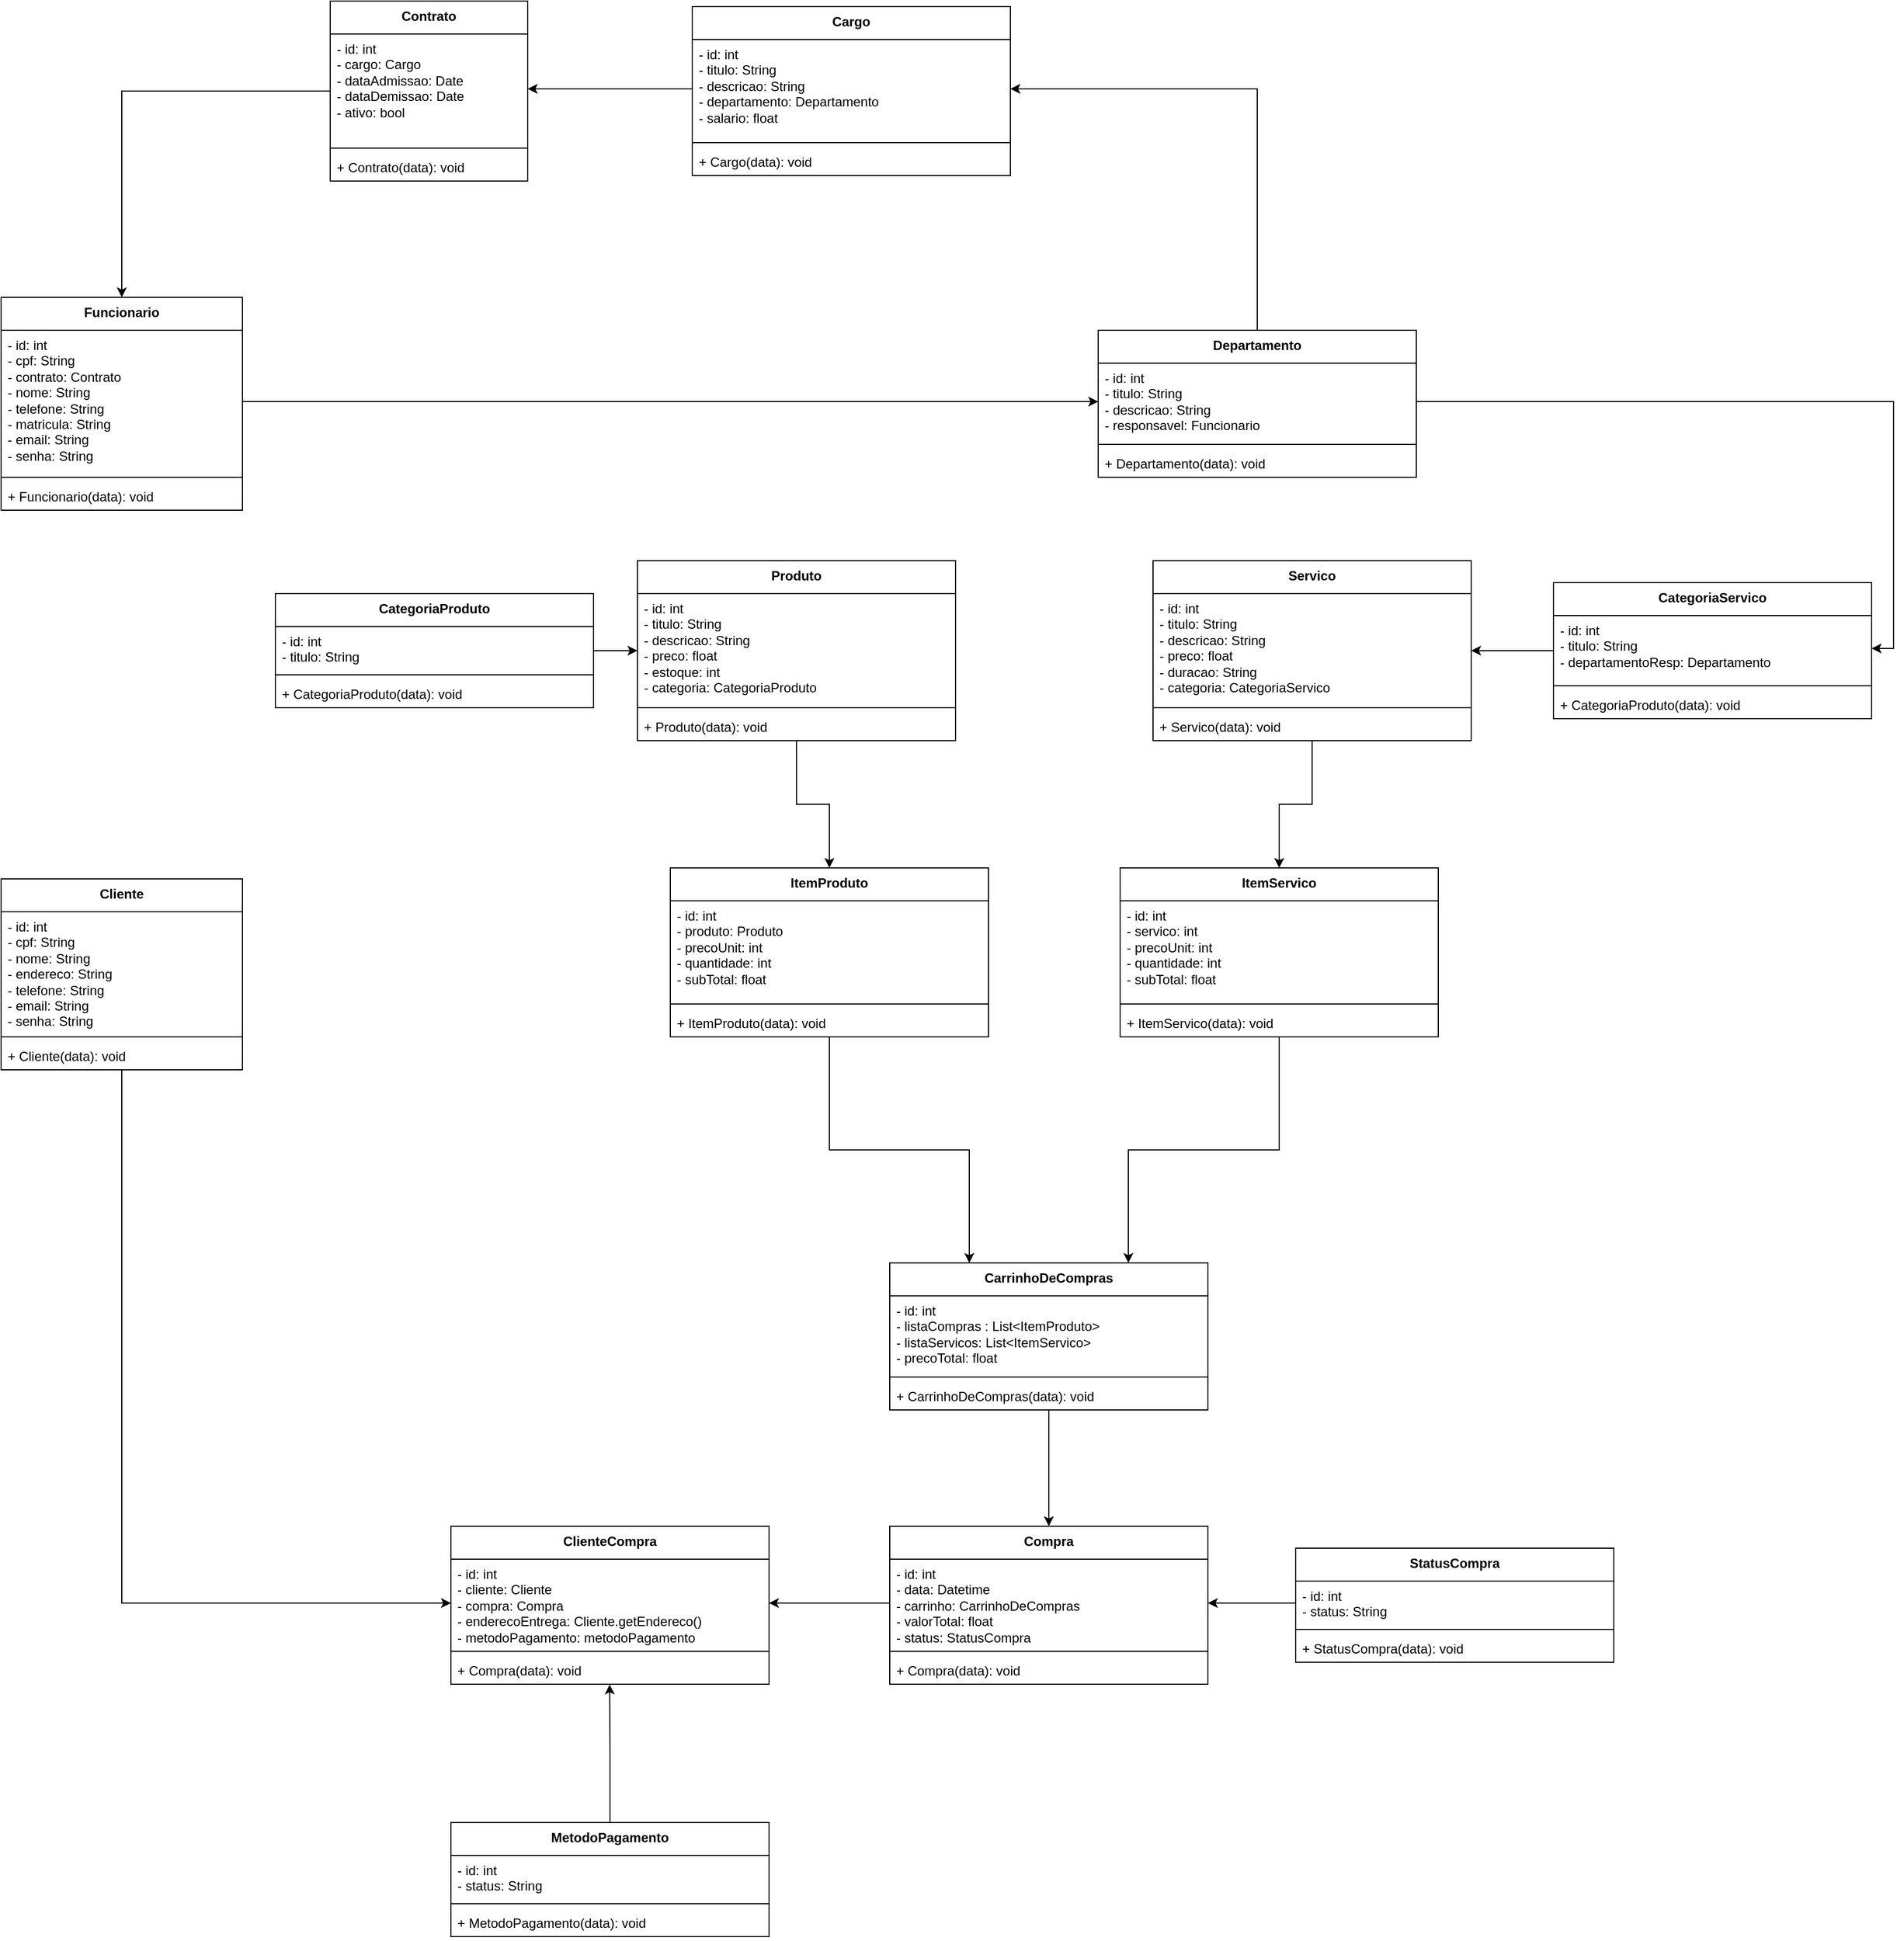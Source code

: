 <mxfile version="22.0.8" type="github">
  <diagram name="Page-1" id="0HX2dnRqEhf8P0ovfNeo">
    <mxGraphModel dx="3585" dy="3075" grid="1" gridSize="10" guides="1" tooltips="1" connect="1" arrows="1" fold="1" page="1" pageScale="1" pageWidth="850" pageHeight="1100" math="0" shadow="0">
      <root>
        <mxCell id="0" />
        <mxCell id="1" parent="0" />
        <mxCell id="rmH-b_gDkZlsQJ7KyMr7-101" style="edgeStyle=orthogonalEdgeStyle;rounded=0;orthogonalLoop=1;jettySize=auto;html=1;entryX=0;entryY=0.5;entryDx=0;entryDy=0;" parent="1" source="rmH-b_gDkZlsQJ7KyMr7-5" target="rmH-b_gDkZlsQJ7KyMr7-80" edge="1">
          <mxGeometry relative="1" as="geometry" />
        </mxCell>
        <mxCell id="rmH-b_gDkZlsQJ7KyMr7-5" value="Cliente" style="swimlane;fontStyle=1;align=center;verticalAlign=top;childLayout=stackLayout;horizontal=1;startSize=30;horizontalStack=0;resizeParent=1;resizeParentMax=0;resizeLast=0;collapsible=1;marginBottom=0;whiteSpace=wrap;html=1;" parent="1" vertex="1">
          <mxGeometry x="420" y="440" width="220" height="174" as="geometry" />
        </mxCell>
        <mxCell id="rmH-b_gDkZlsQJ7KyMr7-6" value="- id: int&lt;br style=&quot;border-color: var(--border-color);&quot;&gt;- cpf: String&lt;br style=&quot;border-color: var(--border-color);&quot;&gt;- nome: String&lt;br&gt;- endereco: String&lt;br style=&quot;border-color: var(--border-color);&quot;&gt;- telefone: String&lt;br style=&quot;border-color: var(--border-color);&quot;&gt;- email: String&lt;br style=&quot;border-color: var(--border-color);&quot;&gt;- senha: String" style="text;strokeColor=none;fillColor=none;align=left;verticalAlign=top;spacingLeft=4;spacingRight=4;overflow=hidden;rotatable=0;points=[[0,0.5],[1,0.5]];portConstraint=eastwest;whiteSpace=wrap;html=1;" parent="rmH-b_gDkZlsQJ7KyMr7-5" vertex="1">
          <mxGeometry y="30" width="220" height="110" as="geometry" />
        </mxCell>
        <mxCell id="rmH-b_gDkZlsQJ7KyMr7-7" value="" style="line;strokeWidth=1;fillColor=none;align=left;verticalAlign=middle;spacingTop=-1;spacingLeft=3;spacingRight=3;rotatable=0;labelPosition=right;points=[];portConstraint=eastwest;strokeColor=inherit;" parent="rmH-b_gDkZlsQJ7KyMr7-5" vertex="1">
          <mxGeometry y="140" width="220" height="8" as="geometry" />
        </mxCell>
        <mxCell id="rmH-b_gDkZlsQJ7KyMr7-8" value="+&amp;nbsp;Cliente(data): void" style="text;strokeColor=none;fillColor=none;align=left;verticalAlign=top;spacingLeft=4;spacingRight=4;overflow=hidden;rotatable=0;points=[[0,0.5],[1,0.5]];portConstraint=eastwest;whiteSpace=wrap;html=1;" parent="rmH-b_gDkZlsQJ7KyMr7-5" vertex="1">
          <mxGeometry y="148" width="220" height="26" as="geometry" />
        </mxCell>
        <mxCell id="rmH-b_gDkZlsQJ7KyMr7-11" value="Funcionario" style="swimlane;fontStyle=1;align=center;verticalAlign=top;childLayout=stackLayout;horizontal=1;startSize=30;horizontalStack=0;resizeParent=1;resizeParentMax=0;resizeLast=0;collapsible=1;marginBottom=0;whiteSpace=wrap;html=1;" parent="1" vertex="1">
          <mxGeometry x="420" y="-90" width="220" height="194" as="geometry" />
        </mxCell>
        <mxCell id="rmH-b_gDkZlsQJ7KyMr7-12" value="- id: int&lt;br&gt;- cpf: String&lt;br&gt;- contrato: Contrato&lt;br style=&quot;border-color: var(--border-color);&quot;&gt;- nome: String&lt;br style=&quot;border-color: var(--border-color);&quot;&gt;- telefone: String&lt;br&gt;- matricula: String&lt;br style=&quot;border-color: var(--border-color);&quot;&gt;- email: String&lt;br style=&quot;border-color: var(--border-color);&quot;&gt;- senha: String" style="text;strokeColor=none;fillColor=none;align=left;verticalAlign=top;spacingLeft=4;spacingRight=4;overflow=hidden;rotatable=0;points=[[0,0.5],[1,0.5]];portConstraint=eastwest;whiteSpace=wrap;html=1;" parent="rmH-b_gDkZlsQJ7KyMr7-11" vertex="1">
          <mxGeometry y="30" width="220" height="130" as="geometry" />
        </mxCell>
        <mxCell id="rmH-b_gDkZlsQJ7KyMr7-13" value="" style="line;strokeWidth=1;fillColor=none;align=left;verticalAlign=middle;spacingTop=-1;spacingLeft=3;spacingRight=3;rotatable=0;labelPosition=right;points=[];portConstraint=eastwest;strokeColor=inherit;" parent="rmH-b_gDkZlsQJ7KyMr7-11" vertex="1">
          <mxGeometry y="160" width="220" height="8" as="geometry" />
        </mxCell>
        <mxCell id="rmH-b_gDkZlsQJ7KyMr7-14" value="+ Funcionario(data): void" style="text;strokeColor=none;fillColor=none;align=left;verticalAlign=top;spacingLeft=4;spacingRight=4;overflow=hidden;rotatable=0;points=[[0,0.5],[1,0.5]];portConstraint=eastwest;whiteSpace=wrap;html=1;" parent="rmH-b_gDkZlsQJ7KyMr7-11" vertex="1">
          <mxGeometry y="168" width="220" height="26" as="geometry" />
        </mxCell>
        <mxCell id="rmH-b_gDkZlsQJ7KyMr7-46" style="edgeStyle=orthogonalEdgeStyle;rounded=0;orthogonalLoop=1;jettySize=auto;html=1;" parent="1" source="rmH-b_gDkZlsQJ7KyMr7-19" target="rmH-b_gDkZlsQJ7KyMr7-27" edge="1">
          <mxGeometry relative="1" as="geometry" />
        </mxCell>
        <mxCell id="rmH-b_gDkZlsQJ7KyMr7-19" value="Produto" style="swimlane;fontStyle=1;align=center;verticalAlign=top;childLayout=stackLayout;horizontal=1;startSize=30;horizontalStack=0;resizeParent=1;resizeParentMax=0;resizeLast=0;collapsible=1;marginBottom=0;whiteSpace=wrap;html=1;" parent="1" vertex="1">
          <mxGeometry x="1000" y="150" width="290" height="164" as="geometry" />
        </mxCell>
        <mxCell id="rmH-b_gDkZlsQJ7KyMr7-20" value="- id: int&lt;br&gt;- titulo: String&lt;br&gt;- descricao: String&lt;br&gt;- preco: float&lt;br&gt;- estoque: int&lt;br&gt;- categoria:&amp;nbsp;CategoriaProduto" style="text;strokeColor=none;fillColor=none;align=left;verticalAlign=top;spacingLeft=4;spacingRight=4;overflow=hidden;rotatable=0;points=[[0,0.5],[1,0.5]];portConstraint=eastwest;whiteSpace=wrap;html=1;" parent="rmH-b_gDkZlsQJ7KyMr7-19" vertex="1">
          <mxGeometry y="30" width="290" height="100" as="geometry" />
        </mxCell>
        <mxCell id="rmH-b_gDkZlsQJ7KyMr7-21" value="" style="line;strokeWidth=1;fillColor=none;align=left;verticalAlign=middle;spacingTop=-1;spacingLeft=3;spacingRight=3;rotatable=0;labelPosition=right;points=[];portConstraint=eastwest;strokeColor=inherit;" parent="rmH-b_gDkZlsQJ7KyMr7-19" vertex="1">
          <mxGeometry y="130" width="290" height="8" as="geometry" />
        </mxCell>
        <mxCell id="rmH-b_gDkZlsQJ7KyMr7-22" value="+ Produto(data): void" style="text;strokeColor=none;fillColor=none;align=left;verticalAlign=top;spacingLeft=4;spacingRight=4;overflow=hidden;rotatable=0;points=[[0,0.5],[1,0.5]];portConstraint=eastwest;whiteSpace=wrap;html=1;" parent="rmH-b_gDkZlsQJ7KyMr7-19" vertex="1">
          <mxGeometry y="138" width="290" height="26" as="geometry" />
        </mxCell>
        <mxCell id="rmH-b_gDkZlsQJ7KyMr7-69" style="edgeStyle=orthogonalEdgeStyle;rounded=0;orthogonalLoop=1;jettySize=auto;html=1;entryX=0.25;entryY=0;entryDx=0;entryDy=0;" parent="1" source="rmH-b_gDkZlsQJ7KyMr7-27" target="rmH-b_gDkZlsQJ7KyMr7-47" edge="1">
          <mxGeometry relative="1" as="geometry" />
        </mxCell>
        <mxCell id="rmH-b_gDkZlsQJ7KyMr7-27" value="ItemProduto" style="swimlane;fontStyle=1;align=center;verticalAlign=top;childLayout=stackLayout;horizontal=1;startSize=30;horizontalStack=0;resizeParent=1;resizeParentMax=0;resizeLast=0;collapsible=1;marginBottom=0;whiteSpace=wrap;html=1;" parent="1" vertex="1">
          <mxGeometry x="1030" y="430" width="290" height="154" as="geometry" />
        </mxCell>
        <mxCell id="rmH-b_gDkZlsQJ7KyMr7-28" value="- id: int&lt;br style=&quot;border-color: var(--border-color);&quot;&gt;- produto:&amp;nbsp;Produto&lt;br style=&quot;border-color: var(--border-color);&quot;&gt;- precoUnit: int&lt;br style=&quot;border-color: var(--border-color);&quot;&gt;- quantidade: int&lt;br style=&quot;border-color: var(--border-color);&quot;&gt;- subTotal: float" style="text;strokeColor=none;fillColor=none;align=left;verticalAlign=top;spacingLeft=4;spacingRight=4;overflow=hidden;rotatable=0;points=[[0,0.5],[1,0.5]];portConstraint=eastwest;whiteSpace=wrap;html=1;" parent="rmH-b_gDkZlsQJ7KyMr7-27" vertex="1">
          <mxGeometry y="30" width="290" height="90" as="geometry" />
        </mxCell>
        <mxCell id="rmH-b_gDkZlsQJ7KyMr7-29" value="" style="line;strokeWidth=1;fillColor=none;align=left;verticalAlign=middle;spacingTop=-1;spacingLeft=3;spacingRight=3;rotatable=0;labelPosition=right;points=[];portConstraint=eastwest;strokeColor=inherit;" parent="rmH-b_gDkZlsQJ7KyMr7-27" vertex="1">
          <mxGeometry y="120" width="290" height="8" as="geometry" />
        </mxCell>
        <mxCell id="rmH-b_gDkZlsQJ7KyMr7-30" value="+ ItemProduto(data): void" style="text;strokeColor=none;fillColor=none;align=left;verticalAlign=top;spacingLeft=4;spacingRight=4;overflow=hidden;rotatable=0;points=[[0,0.5],[1,0.5]];portConstraint=eastwest;whiteSpace=wrap;html=1;" parent="rmH-b_gDkZlsQJ7KyMr7-27" vertex="1">
          <mxGeometry y="128" width="290" height="26" as="geometry" />
        </mxCell>
        <mxCell id="rmH-b_gDkZlsQJ7KyMr7-41" style="edgeStyle=orthogonalEdgeStyle;rounded=0;orthogonalLoop=1;jettySize=auto;html=1;" parent="1" source="rmH-b_gDkZlsQJ7KyMr7-31" target="rmH-b_gDkZlsQJ7KyMr7-19" edge="1">
          <mxGeometry relative="1" as="geometry" />
        </mxCell>
        <mxCell id="rmH-b_gDkZlsQJ7KyMr7-31" value="CategoriaProduto" style="swimlane;fontStyle=1;align=center;verticalAlign=top;childLayout=stackLayout;horizontal=1;startSize=30;horizontalStack=0;resizeParent=1;resizeParentMax=0;resizeLast=0;collapsible=1;marginBottom=0;whiteSpace=wrap;html=1;" parent="1" vertex="1">
          <mxGeometry x="670" y="180" width="290" height="104" as="geometry" />
        </mxCell>
        <mxCell id="rmH-b_gDkZlsQJ7KyMr7-32" value="- id: int&lt;br&gt;- titulo: String" style="text;strokeColor=none;fillColor=none;align=left;verticalAlign=top;spacingLeft=4;spacingRight=4;overflow=hidden;rotatable=0;points=[[0,0.5],[1,0.5]];portConstraint=eastwest;whiteSpace=wrap;html=1;" parent="rmH-b_gDkZlsQJ7KyMr7-31" vertex="1">
          <mxGeometry y="30" width="290" height="40" as="geometry" />
        </mxCell>
        <mxCell id="rmH-b_gDkZlsQJ7KyMr7-33" value="" style="line;strokeWidth=1;fillColor=none;align=left;verticalAlign=middle;spacingTop=-1;spacingLeft=3;spacingRight=3;rotatable=0;labelPosition=right;points=[];portConstraint=eastwest;strokeColor=inherit;" parent="rmH-b_gDkZlsQJ7KyMr7-31" vertex="1">
          <mxGeometry y="70" width="290" height="8" as="geometry" />
        </mxCell>
        <mxCell id="rmH-b_gDkZlsQJ7KyMr7-34" value="+&amp;nbsp;CategoriaProduto(data): void" style="text;strokeColor=none;fillColor=none;align=left;verticalAlign=top;spacingLeft=4;spacingRight=4;overflow=hidden;rotatable=0;points=[[0,0.5],[1,0.5]];portConstraint=eastwest;whiteSpace=wrap;html=1;" parent="rmH-b_gDkZlsQJ7KyMr7-31" vertex="1">
          <mxGeometry y="78" width="290" height="26" as="geometry" />
        </mxCell>
        <mxCell id="rmH-b_gDkZlsQJ7KyMr7-74" style="edgeStyle=orthogonalEdgeStyle;rounded=0;orthogonalLoop=1;jettySize=auto;html=1;entryX=0.5;entryY=0;entryDx=0;entryDy=0;" parent="1" source="rmH-b_gDkZlsQJ7KyMr7-47" target="rmH-b_gDkZlsQJ7KyMr7-70" edge="1">
          <mxGeometry relative="1" as="geometry" />
        </mxCell>
        <mxCell id="rmH-b_gDkZlsQJ7KyMr7-47" value="CarrinhoDeCompras" style="swimlane;fontStyle=1;align=center;verticalAlign=top;childLayout=stackLayout;horizontal=1;startSize=30;horizontalStack=0;resizeParent=1;resizeParentMax=0;resizeLast=0;collapsible=1;marginBottom=0;whiteSpace=wrap;html=1;" parent="1" vertex="1">
          <mxGeometry x="1230" y="790" width="290" height="134" as="geometry" />
        </mxCell>
        <mxCell id="rmH-b_gDkZlsQJ7KyMr7-48" value="- id: int&lt;br style=&quot;border-color: var(--border-color);&quot;&gt;- listaCompras : List&amp;lt;ItemProduto&amp;gt;&lt;br&gt;- listaServicos: List&amp;lt;ItemServico&amp;gt;&lt;br style=&quot;border-color: var(--border-color);&quot;&gt;- precoTotal: float" style="text;strokeColor=none;fillColor=none;align=left;verticalAlign=top;spacingLeft=4;spacingRight=4;overflow=hidden;rotatable=0;points=[[0,0.5],[1,0.5]];portConstraint=eastwest;whiteSpace=wrap;html=1;" parent="rmH-b_gDkZlsQJ7KyMr7-47" vertex="1">
          <mxGeometry y="30" width="290" height="70" as="geometry" />
        </mxCell>
        <mxCell id="rmH-b_gDkZlsQJ7KyMr7-49" value="" style="line;strokeWidth=1;fillColor=none;align=left;verticalAlign=middle;spacingTop=-1;spacingLeft=3;spacingRight=3;rotatable=0;labelPosition=right;points=[];portConstraint=eastwest;strokeColor=inherit;" parent="rmH-b_gDkZlsQJ7KyMr7-47" vertex="1">
          <mxGeometry y="100" width="290" height="8" as="geometry" />
        </mxCell>
        <mxCell id="rmH-b_gDkZlsQJ7KyMr7-50" value="+ CarrinhoDeCompras(data): void" style="text;strokeColor=none;fillColor=none;align=left;verticalAlign=top;spacingLeft=4;spacingRight=4;overflow=hidden;rotatable=0;points=[[0,0.5],[1,0.5]];portConstraint=eastwest;whiteSpace=wrap;html=1;" parent="rmH-b_gDkZlsQJ7KyMr7-47" vertex="1">
          <mxGeometry y="108" width="290" height="26" as="geometry" />
        </mxCell>
        <mxCell id="rmH-b_gDkZlsQJ7KyMr7-64" style="edgeStyle=orthogonalEdgeStyle;rounded=0;orthogonalLoop=1;jettySize=auto;html=1;entryX=0.5;entryY=0;entryDx=0;entryDy=0;" parent="1" source="rmH-b_gDkZlsQJ7KyMr7-51" target="rmH-b_gDkZlsQJ7KyMr7-55" edge="1">
          <mxGeometry relative="1" as="geometry" />
        </mxCell>
        <mxCell id="rmH-b_gDkZlsQJ7KyMr7-51" value="Servico" style="swimlane;fontStyle=1;align=center;verticalAlign=top;childLayout=stackLayout;horizontal=1;startSize=30;horizontalStack=0;resizeParent=1;resizeParentMax=0;resizeLast=0;collapsible=1;marginBottom=0;whiteSpace=wrap;html=1;" parent="1" vertex="1">
          <mxGeometry x="1470" y="150" width="290" height="164" as="geometry" />
        </mxCell>
        <mxCell id="rmH-b_gDkZlsQJ7KyMr7-52" value="- id: int&lt;br&gt;- titulo: String&lt;br&gt;- descricao: String&lt;br&gt;- preco: float&lt;br&gt;- duracao: String&lt;br&gt;-&amp;nbsp;categoria:&amp;nbsp;CategoriaServico" style="text;strokeColor=none;fillColor=none;align=left;verticalAlign=top;spacingLeft=4;spacingRight=4;overflow=hidden;rotatable=0;points=[[0,0.5],[1,0.5]];portConstraint=eastwest;whiteSpace=wrap;html=1;" parent="rmH-b_gDkZlsQJ7KyMr7-51" vertex="1">
          <mxGeometry y="30" width="290" height="100" as="geometry" />
        </mxCell>
        <mxCell id="rmH-b_gDkZlsQJ7KyMr7-53" value="" style="line;strokeWidth=1;fillColor=none;align=left;verticalAlign=middle;spacingTop=-1;spacingLeft=3;spacingRight=3;rotatable=0;labelPosition=right;points=[];portConstraint=eastwest;strokeColor=inherit;" parent="rmH-b_gDkZlsQJ7KyMr7-51" vertex="1">
          <mxGeometry y="130" width="290" height="8" as="geometry" />
        </mxCell>
        <mxCell id="rmH-b_gDkZlsQJ7KyMr7-54" value="+ Servico(data): void" style="text;strokeColor=none;fillColor=none;align=left;verticalAlign=top;spacingLeft=4;spacingRight=4;overflow=hidden;rotatable=0;points=[[0,0.5],[1,0.5]];portConstraint=eastwest;whiteSpace=wrap;html=1;" parent="rmH-b_gDkZlsQJ7KyMr7-51" vertex="1">
          <mxGeometry y="138" width="290" height="26" as="geometry" />
        </mxCell>
        <mxCell id="rmH-b_gDkZlsQJ7KyMr7-67" style="edgeStyle=orthogonalEdgeStyle;rounded=0;orthogonalLoop=1;jettySize=auto;html=1;entryX=0.75;entryY=0;entryDx=0;entryDy=0;" parent="1" source="rmH-b_gDkZlsQJ7KyMr7-55" target="rmH-b_gDkZlsQJ7KyMr7-47" edge="1">
          <mxGeometry relative="1" as="geometry" />
        </mxCell>
        <mxCell id="rmH-b_gDkZlsQJ7KyMr7-55" value="ItemServico" style="swimlane;fontStyle=1;align=center;verticalAlign=top;childLayout=stackLayout;horizontal=1;startSize=30;horizontalStack=0;resizeParent=1;resizeParentMax=0;resizeLast=0;collapsible=1;marginBottom=0;whiteSpace=wrap;html=1;" parent="1" vertex="1">
          <mxGeometry x="1440" y="430" width="290" height="154" as="geometry" />
        </mxCell>
        <mxCell id="rmH-b_gDkZlsQJ7KyMr7-56" value="- id: int&lt;br style=&quot;border-color: var(--border-color);&quot;&gt;- servico: int&lt;br style=&quot;border-color: var(--border-color);&quot;&gt;- precoUnit: int&lt;br style=&quot;border-color: var(--border-color);&quot;&gt;- quantidade: int&lt;br style=&quot;border-color: var(--border-color);&quot;&gt;- subTotal: float" style="text;strokeColor=none;fillColor=none;align=left;verticalAlign=top;spacingLeft=4;spacingRight=4;overflow=hidden;rotatable=0;points=[[0,0.5],[1,0.5]];portConstraint=eastwest;whiteSpace=wrap;html=1;" parent="rmH-b_gDkZlsQJ7KyMr7-55" vertex="1">
          <mxGeometry y="30" width="290" height="90" as="geometry" />
        </mxCell>
        <mxCell id="rmH-b_gDkZlsQJ7KyMr7-57" value="" style="line;strokeWidth=1;fillColor=none;align=left;verticalAlign=middle;spacingTop=-1;spacingLeft=3;spacingRight=3;rotatable=0;labelPosition=right;points=[];portConstraint=eastwest;strokeColor=inherit;" parent="rmH-b_gDkZlsQJ7KyMr7-55" vertex="1">
          <mxGeometry y="120" width="290" height="8" as="geometry" />
        </mxCell>
        <mxCell id="rmH-b_gDkZlsQJ7KyMr7-58" value="+&amp;nbsp;ItemServico(data): void" style="text;strokeColor=none;fillColor=none;align=left;verticalAlign=top;spacingLeft=4;spacingRight=4;overflow=hidden;rotatable=0;points=[[0,0.5],[1,0.5]];portConstraint=eastwest;whiteSpace=wrap;html=1;" parent="rmH-b_gDkZlsQJ7KyMr7-55" vertex="1">
          <mxGeometry y="128" width="290" height="26" as="geometry" />
        </mxCell>
        <mxCell id="rmH-b_gDkZlsQJ7KyMr7-63" style="edgeStyle=orthogonalEdgeStyle;rounded=0;orthogonalLoop=1;jettySize=auto;html=1;" parent="1" source="rmH-b_gDkZlsQJ7KyMr7-59" target="rmH-b_gDkZlsQJ7KyMr7-51" edge="1">
          <mxGeometry relative="1" as="geometry" />
        </mxCell>
        <mxCell id="rmH-b_gDkZlsQJ7KyMr7-59" value="CategoriaServico" style="swimlane;fontStyle=1;align=center;verticalAlign=top;childLayout=stackLayout;horizontal=1;startSize=30;horizontalStack=0;resizeParent=1;resizeParentMax=0;resizeLast=0;collapsible=1;marginBottom=0;whiteSpace=wrap;html=1;" parent="1" vertex="1">
          <mxGeometry x="1835" y="170" width="290" height="124" as="geometry" />
        </mxCell>
        <mxCell id="rmH-b_gDkZlsQJ7KyMr7-60" value="- id: int&lt;br&gt;- titulo: String&lt;br&gt;- departamentoResp:&amp;nbsp;Departamento" style="text;strokeColor=none;fillColor=none;align=left;verticalAlign=top;spacingLeft=4;spacingRight=4;overflow=hidden;rotatable=0;points=[[0,0.5],[1,0.5]];portConstraint=eastwest;whiteSpace=wrap;html=1;" parent="rmH-b_gDkZlsQJ7KyMr7-59" vertex="1">
          <mxGeometry y="30" width="290" height="60" as="geometry" />
        </mxCell>
        <mxCell id="rmH-b_gDkZlsQJ7KyMr7-61" value="" style="line;strokeWidth=1;fillColor=none;align=left;verticalAlign=middle;spacingTop=-1;spacingLeft=3;spacingRight=3;rotatable=0;labelPosition=right;points=[];portConstraint=eastwest;strokeColor=inherit;" parent="rmH-b_gDkZlsQJ7KyMr7-59" vertex="1">
          <mxGeometry y="90" width="290" height="8" as="geometry" />
        </mxCell>
        <mxCell id="rmH-b_gDkZlsQJ7KyMr7-62" value="+&amp;nbsp;CategoriaProduto(data): void" style="text;strokeColor=none;fillColor=none;align=left;verticalAlign=top;spacingLeft=4;spacingRight=4;overflow=hidden;rotatable=0;points=[[0,0.5],[1,0.5]];portConstraint=eastwest;whiteSpace=wrap;html=1;" parent="rmH-b_gDkZlsQJ7KyMr7-59" vertex="1">
          <mxGeometry y="98" width="290" height="26" as="geometry" />
        </mxCell>
        <mxCell id="rmH-b_gDkZlsQJ7KyMr7-70" value="Compra" style="swimlane;fontStyle=1;align=center;verticalAlign=top;childLayout=stackLayout;horizontal=1;startSize=30;horizontalStack=0;resizeParent=1;resizeParentMax=0;resizeLast=0;collapsible=1;marginBottom=0;whiteSpace=wrap;html=1;" parent="1" vertex="1">
          <mxGeometry x="1230" y="1030" width="290" height="144" as="geometry" />
        </mxCell>
        <mxCell id="rmH-b_gDkZlsQJ7KyMr7-71" value="- id: int&lt;br style=&quot;border-color: var(--border-color);&quot;&gt;- data: Datetime&lt;br style=&quot;border-color: var(--border-color);&quot;&gt;- carrinho:&amp;nbsp;CarrinhoDeCompras&lt;br style=&quot;border-color: var(--border-color);&quot;&gt;- valorTotal: float&lt;br&gt;- status: StatusCompra" style="text;strokeColor=none;fillColor=none;align=left;verticalAlign=top;spacingLeft=4;spacingRight=4;overflow=hidden;rotatable=0;points=[[0,0.5],[1,0.5]];portConstraint=eastwest;whiteSpace=wrap;html=1;" parent="rmH-b_gDkZlsQJ7KyMr7-70" vertex="1">
          <mxGeometry y="30" width="290" height="80" as="geometry" />
        </mxCell>
        <mxCell id="rmH-b_gDkZlsQJ7KyMr7-72" value="" style="line;strokeWidth=1;fillColor=none;align=left;verticalAlign=middle;spacingTop=-1;spacingLeft=3;spacingRight=3;rotatable=0;labelPosition=right;points=[];portConstraint=eastwest;strokeColor=inherit;" parent="rmH-b_gDkZlsQJ7KyMr7-70" vertex="1">
          <mxGeometry y="110" width="290" height="8" as="geometry" />
        </mxCell>
        <mxCell id="rmH-b_gDkZlsQJ7KyMr7-73" value="+&amp;nbsp;Compra(data): void" style="text;strokeColor=none;fillColor=none;align=left;verticalAlign=top;spacingLeft=4;spacingRight=4;overflow=hidden;rotatable=0;points=[[0,0.5],[1,0.5]];portConstraint=eastwest;whiteSpace=wrap;html=1;" parent="rmH-b_gDkZlsQJ7KyMr7-70" vertex="1">
          <mxGeometry y="118" width="290" height="26" as="geometry" />
        </mxCell>
        <mxCell id="rmH-b_gDkZlsQJ7KyMr7-79" value="ClienteCompra" style="swimlane;fontStyle=1;align=center;verticalAlign=top;childLayout=stackLayout;horizontal=1;startSize=30;horizontalStack=0;resizeParent=1;resizeParentMax=0;resizeLast=0;collapsible=1;marginBottom=0;whiteSpace=wrap;html=1;" parent="1" vertex="1">
          <mxGeometry x="830" y="1030" width="290" height="144" as="geometry" />
        </mxCell>
        <mxCell id="rmH-b_gDkZlsQJ7KyMr7-80" value="- id: int&lt;br style=&quot;border-color: var(--border-color);&quot;&gt;- cliente: Cliente&lt;br style=&quot;border-color: var(--border-color);&quot;&gt;- compra:&amp;nbsp;Compra&lt;br style=&quot;border-color: var(--border-color);&quot;&gt;- enderecoEntrega: Cliente.getEndereco()&lt;br&gt;- metodoPagamento: metodoPagamento" style="text;strokeColor=none;fillColor=none;align=left;verticalAlign=top;spacingLeft=4;spacingRight=4;overflow=hidden;rotatable=0;points=[[0,0.5],[1,0.5]];portConstraint=eastwest;whiteSpace=wrap;html=1;" parent="rmH-b_gDkZlsQJ7KyMr7-79" vertex="1">
          <mxGeometry y="30" width="290" height="80" as="geometry" />
        </mxCell>
        <mxCell id="rmH-b_gDkZlsQJ7KyMr7-81" value="" style="line;strokeWidth=1;fillColor=none;align=left;verticalAlign=middle;spacingTop=-1;spacingLeft=3;spacingRight=3;rotatable=0;labelPosition=right;points=[];portConstraint=eastwest;strokeColor=inherit;" parent="rmH-b_gDkZlsQJ7KyMr7-79" vertex="1">
          <mxGeometry y="110" width="290" height="8" as="geometry" />
        </mxCell>
        <mxCell id="rmH-b_gDkZlsQJ7KyMr7-82" value="+&amp;nbsp;Compra(data): void" style="text;strokeColor=none;fillColor=none;align=left;verticalAlign=top;spacingLeft=4;spacingRight=4;overflow=hidden;rotatable=0;points=[[0,0.5],[1,0.5]];portConstraint=eastwest;whiteSpace=wrap;html=1;" parent="rmH-b_gDkZlsQJ7KyMr7-79" vertex="1">
          <mxGeometry y="118" width="290" height="26" as="geometry" />
        </mxCell>
        <mxCell id="rmH-b_gDkZlsQJ7KyMr7-83" value="StatusCompra" style="swimlane;fontStyle=1;align=center;verticalAlign=top;childLayout=stackLayout;horizontal=1;startSize=30;horizontalStack=0;resizeParent=1;resizeParentMax=0;resizeLast=0;collapsible=1;marginBottom=0;whiteSpace=wrap;html=1;" parent="1" vertex="1">
          <mxGeometry x="1600" y="1050" width="290" height="104" as="geometry" />
        </mxCell>
        <mxCell id="rmH-b_gDkZlsQJ7KyMr7-84" value="- id: int&lt;br style=&quot;border-color: var(--border-color);&quot;&gt;- status: String" style="text;strokeColor=none;fillColor=none;align=left;verticalAlign=top;spacingLeft=4;spacingRight=4;overflow=hidden;rotatable=0;points=[[0,0.5],[1,0.5]];portConstraint=eastwest;whiteSpace=wrap;html=1;" parent="rmH-b_gDkZlsQJ7KyMr7-83" vertex="1">
          <mxGeometry y="30" width="290" height="40" as="geometry" />
        </mxCell>
        <mxCell id="rmH-b_gDkZlsQJ7KyMr7-85" value="" style="line;strokeWidth=1;fillColor=none;align=left;verticalAlign=middle;spacingTop=-1;spacingLeft=3;spacingRight=3;rotatable=0;labelPosition=right;points=[];portConstraint=eastwest;strokeColor=inherit;" parent="rmH-b_gDkZlsQJ7KyMr7-83" vertex="1">
          <mxGeometry y="70" width="290" height="8" as="geometry" />
        </mxCell>
        <mxCell id="rmH-b_gDkZlsQJ7KyMr7-86" value="+&amp;nbsp;StatusCompra(data): void" style="text;strokeColor=none;fillColor=none;align=left;verticalAlign=top;spacingLeft=4;spacingRight=4;overflow=hidden;rotatable=0;points=[[0,0.5],[1,0.5]];portConstraint=eastwest;whiteSpace=wrap;html=1;" parent="rmH-b_gDkZlsQJ7KyMr7-83" vertex="1">
          <mxGeometry y="78" width="290" height="26" as="geometry" />
        </mxCell>
        <mxCell id="rmH-b_gDkZlsQJ7KyMr7-87" style="edgeStyle=orthogonalEdgeStyle;rounded=0;orthogonalLoop=1;jettySize=auto;html=1;exitX=0;exitY=0.5;exitDx=0;exitDy=0;entryX=1;entryY=0.5;entryDx=0;entryDy=0;" parent="1" source="rmH-b_gDkZlsQJ7KyMr7-84" target="rmH-b_gDkZlsQJ7KyMr7-71" edge="1">
          <mxGeometry relative="1" as="geometry" />
        </mxCell>
        <mxCell id="rmH-b_gDkZlsQJ7KyMr7-108" style="edgeStyle=orthogonalEdgeStyle;rounded=0;orthogonalLoop=1;jettySize=auto;html=1;entryX=1;entryY=0.5;entryDx=0;entryDy=0;" parent="1" source="rmH-b_gDkZlsQJ7KyMr7-88" target="rmH-b_gDkZlsQJ7KyMr7-105" edge="1">
          <mxGeometry relative="1" as="geometry" />
        </mxCell>
        <mxCell id="rmH-b_gDkZlsQJ7KyMr7-88" value="Departamento" style="swimlane;fontStyle=1;align=center;verticalAlign=top;childLayout=stackLayout;horizontal=1;startSize=30;horizontalStack=0;resizeParent=1;resizeParentMax=0;resizeLast=0;collapsible=1;marginBottom=0;whiteSpace=wrap;html=1;" parent="1" vertex="1">
          <mxGeometry x="1420" y="-60" width="290" height="134" as="geometry" />
        </mxCell>
        <mxCell id="rmH-b_gDkZlsQJ7KyMr7-89" value="- id: int&lt;br&gt;- titulo: String&lt;br&gt;- descricao: String&lt;br&gt;- responsavel: Funcionario" style="text;strokeColor=none;fillColor=none;align=left;verticalAlign=top;spacingLeft=4;spacingRight=4;overflow=hidden;rotatable=0;points=[[0,0.5],[1,0.5]];portConstraint=eastwest;whiteSpace=wrap;html=1;" parent="rmH-b_gDkZlsQJ7KyMr7-88" vertex="1">
          <mxGeometry y="30" width="290" height="70" as="geometry" />
        </mxCell>
        <mxCell id="rmH-b_gDkZlsQJ7KyMr7-90" value="" style="line;strokeWidth=1;fillColor=none;align=left;verticalAlign=middle;spacingTop=-1;spacingLeft=3;spacingRight=3;rotatable=0;labelPosition=right;points=[];portConstraint=eastwest;strokeColor=inherit;" parent="rmH-b_gDkZlsQJ7KyMr7-88" vertex="1">
          <mxGeometry y="100" width="290" height="8" as="geometry" />
        </mxCell>
        <mxCell id="rmH-b_gDkZlsQJ7KyMr7-91" value="+&amp;nbsp;Departamento(data): void" style="text;strokeColor=none;fillColor=none;align=left;verticalAlign=top;spacingLeft=4;spacingRight=4;overflow=hidden;rotatable=0;points=[[0,0.5],[1,0.5]];portConstraint=eastwest;whiteSpace=wrap;html=1;" parent="rmH-b_gDkZlsQJ7KyMr7-88" vertex="1">
          <mxGeometry y="108" width="290" height="26" as="geometry" />
        </mxCell>
        <mxCell id="rmH-b_gDkZlsQJ7KyMr7-93" value="MetodoPagamento" style="swimlane;fontStyle=1;align=center;verticalAlign=top;childLayout=stackLayout;horizontal=1;startSize=30;horizontalStack=0;resizeParent=1;resizeParentMax=0;resizeLast=0;collapsible=1;marginBottom=0;whiteSpace=wrap;html=1;" parent="1" vertex="1">
          <mxGeometry x="830" y="1300" width="290" height="104" as="geometry" />
        </mxCell>
        <mxCell id="rmH-b_gDkZlsQJ7KyMr7-94" value="- id: int&lt;br style=&quot;border-color: var(--border-color);&quot;&gt;- status: String" style="text;strokeColor=none;fillColor=none;align=left;verticalAlign=top;spacingLeft=4;spacingRight=4;overflow=hidden;rotatable=0;points=[[0,0.5],[1,0.5]];portConstraint=eastwest;whiteSpace=wrap;html=1;" parent="rmH-b_gDkZlsQJ7KyMr7-93" vertex="1">
          <mxGeometry y="30" width="290" height="40" as="geometry" />
        </mxCell>
        <mxCell id="rmH-b_gDkZlsQJ7KyMr7-95" value="" style="line;strokeWidth=1;fillColor=none;align=left;verticalAlign=middle;spacingTop=-1;spacingLeft=3;spacingRight=3;rotatable=0;labelPosition=right;points=[];portConstraint=eastwest;strokeColor=inherit;" parent="rmH-b_gDkZlsQJ7KyMr7-93" vertex="1">
          <mxGeometry y="70" width="290" height="8" as="geometry" />
        </mxCell>
        <mxCell id="rmH-b_gDkZlsQJ7KyMr7-96" value="+&amp;nbsp;MetodoPagamento(data): void" style="text;strokeColor=none;fillColor=none;align=left;verticalAlign=top;spacingLeft=4;spacingRight=4;overflow=hidden;rotatable=0;points=[[0,0.5],[1,0.5]];portConstraint=eastwest;whiteSpace=wrap;html=1;" parent="rmH-b_gDkZlsQJ7KyMr7-93" vertex="1">
          <mxGeometry y="78" width="290" height="26" as="geometry" />
        </mxCell>
        <mxCell id="rmH-b_gDkZlsQJ7KyMr7-98" style="edgeStyle=orthogonalEdgeStyle;rounded=0;orthogonalLoop=1;jettySize=auto;html=1;entryX=0.499;entryY=1.009;entryDx=0;entryDy=0;entryPerimeter=0;" parent="1" source="rmH-b_gDkZlsQJ7KyMr7-93" target="rmH-b_gDkZlsQJ7KyMr7-82" edge="1">
          <mxGeometry relative="1" as="geometry" />
        </mxCell>
        <mxCell id="rmH-b_gDkZlsQJ7KyMr7-100" style="edgeStyle=orthogonalEdgeStyle;rounded=0;orthogonalLoop=1;jettySize=auto;html=1;entryX=1;entryY=0.5;entryDx=0;entryDy=0;" parent="1" source="rmH-b_gDkZlsQJ7KyMr7-71" target="rmH-b_gDkZlsQJ7KyMr7-80" edge="1">
          <mxGeometry relative="1" as="geometry" />
        </mxCell>
        <mxCell id="rmH-b_gDkZlsQJ7KyMr7-102" style="edgeStyle=orthogonalEdgeStyle;rounded=0;orthogonalLoop=1;jettySize=auto;html=1;entryX=1;entryY=0.5;entryDx=0;entryDy=0;" parent="1" source="rmH-b_gDkZlsQJ7KyMr7-89" target="rmH-b_gDkZlsQJ7KyMr7-60" edge="1">
          <mxGeometry relative="1" as="geometry" />
        </mxCell>
        <mxCell id="rmH-b_gDkZlsQJ7KyMr7-103" style="edgeStyle=orthogonalEdgeStyle;rounded=0;orthogonalLoop=1;jettySize=auto;html=1;exitX=1;exitY=0.5;exitDx=0;exitDy=0;entryX=0;entryY=0.5;entryDx=0;entryDy=0;" parent="1" source="rmH-b_gDkZlsQJ7KyMr7-12" target="rmH-b_gDkZlsQJ7KyMr7-89" edge="1">
          <mxGeometry relative="1" as="geometry" />
        </mxCell>
        <mxCell id="rmH-b_gDkZlsQJ7KyMr7-104" value="Cargo" style="swimlane;fontStyle=1;align=center;verticalAlign=top;childLayout=stackLayout;horizontal=1;startSize=30;horizontalStack=0;resizeParent=1;resizeParentMax=0;resizeLast=0;collapsible=1;marginBottom=0;whiteSpace=wrap;html=1;" parent="1" vertex="1">
          <mxGeometry x="1050" y="-355" width="290" height="154" as="geometry" />
        </mxCell>
        <mxCell id="rmH-b_gDkZlsQJ7KyMr7-105" value="- id: int&lt;br style=&quot;border-color: var(--border-color);&quot;&gt;- titulo: String&lt;br&gt;- descricao: String&lt;br style=&quot;border-color: var(--border-color);&quot;&gt;- departamento: Departamento&lt;br&gt;- salario: float" style="text;strokeColor=none;fillColor=none;align=left;verticalAlign=top;spacingLeft=4;spacingRight=4;overflow=hidden;rotatable=0;points=[[0,0.5],[1,0.5]];portConstraint=eastwest;whiteSpace=wrap;html=1;" parent="rmH-b_gDkZlsQJ7KyMr7-104" vertex="1">
          <mxGeometry y="30" width="290" height="90" as="geometry" />
        </mxCell>
        <mxCell id="rmH-b_gDkZlsQJ7KyMr7-106" value="" style="line;strokeWidth=1;fillColor=none;align=left;verticalAlign=middle;spacingTop=-1;spacingLeft=3;spacingRight=3;rotatable=0;labelPosition=right;points=[];portConstraint=eastwest;strokeColor=inherit;" parent="rmH-b_gDkZlsQJ7KyMr7-104" vertex="1">
          <mxGeometry y="120" width="290" height="8" as="geometry" />
        </mxCell>
        <mxCell id="rmH-b_gDkZlsQJ7KyMr7-107" value="+&amp;nbsp;Cargo(data): void" style="text;strokeColor=none;fillColor=none;align=left;verticalAlign=top;spacingLeft=4;spacingRight=4;overflow=hidden;rotatable=0;points=[[0,0.5],[1,0.5]];portConstraint=eastwest;whiteSpace=wrap;html=1;" parent="rmH-b_gDkZlsQJ7KyMr7-104" vertex="1">
          <mxGeometry y="128" width="290" height="26" as="geometry" />
        </mxCell>
        <mxCell id="ruQxINrf4VnfBVx8ZJQu-1" style="edgeStyle=orthogonalEdgeStyle;rounded=0;orthogonalLoop=1;jettySize=auto;html=1;" edge="1" parent="1" source="rmH-b_gDkZlsQJ7KyMr7-110" target="rmH-b_gDkZlsQJ7KyMr7-11">
          <mxGeometry relative="1" as="geometry" />
        </mxCell>
        <mxCell id="rmH-b_gDkZlsQJ7KyMr7-110" value="Contrato" style="swimlane;fontStyle=1;align=center;verticalAlign=top;childLayout=stackLayout;horizontal=1;startSize=30;horizontalStack=0;resizeParent=1;resizeParentMax=0;resizeLast=0;collapsible=1;marginBottom=0;whiteSpace=wrap;html=1;" parent="1" vertex="1">
          <mxGeometry x="720" y="-360" width="180" height="164" as="geometry" />
        </mxCell>
        <mxCell id="rmH-b_gDkZlsQJ7KyMr7-111" value="- id: int&lt;br&gt;- cargo: Cargo&lt;br&gt;- dataAdmissao: Date&lt;br&gt;- dataDemissao: Date&lt;br&gt;- ativo: bool" style="text;strokeColor=none;fillColor=none;align=left;verticalAlign=top;spacingLeft=4;spacingRight=4;overflow=hidden;rotatable=0;points=[[0,0.5],[1,0.5]];portConstraint=eastwest;whiteSpace=wrap;html=1;" parent="rmH-b_gDkZlsQJ7KyMr7-110" vertex="1">
          <mxGeometry y="30" width="180" height="100" as="geometry" />
        </mxCell>
        <mxCell id="rmH-b_gDkZlsQJ7KyMr7-112" value="" style="line;strokeWidth=1;fillColor=none;align=left;verticalAlign=middle;spacingTop=-1;spacingLeft=3;spacingRight=3;rotatable=0;labelPosition=right;points=[];portConstraint=eastwest;strokeColor=inherit;" parent="rmH-b_gDkZlsQJ7KyMr7-110" vertex="1">
          <mxGeometry y="130" width="180" height="8" as="geometry" />
        </mxCell>
        <mxCell id="rmH-b_gDkZlsQJ7KyMr7-113" value="+&amp;nbsp;Contrato(data): void" style="text;strokeColor=none;fillColor=none;align=left;verticalAlign=top;spacingLeft=4;spacingRight=4;overflow=hidden;rotatable=0;points=[[0,0.5],[1,0.5]];portConstraint=eastwest;whiteSpace=wrap;html=1;" parent="rmH-b_gDkZlsQJ7KyMr7-110" vertex="1">
          <mxGeometry y="138" width="180" height="26" as="geometry" />
        </mxCell>
        <mxCell id="rmH-b_gDkZlsQJ7KyMr7-115" style="edgeStyle=orthogonalEdgeStyle;rounded=0;orthogonalLoop=1;jettySize=auto;html=1;exitX=0;exitY=0.5;exitDx=0;exitDy=0;entryX=1;entryY=0.5;entryDx=0;entryDy=0;" parent="1" source="rmH-b_gDkZlsQJ7KyMr7-105" target="rmH-b_gDkZlsQJ7KyMr7-111" edge="1">
          <mxGeometry relative="1" as="geometry" />
        </mxCell>
      </root>
    </mxGraphModel>
  </diagram>
</mxfile>
